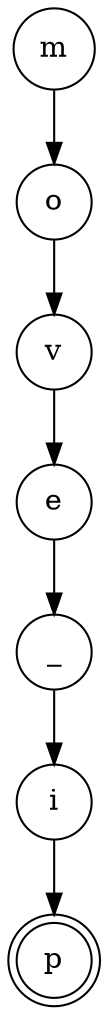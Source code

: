 digraph {   
    node [shape = doublecircle, color = black] p ;
    node [shape = circle];
    node [color= black];
    m -> o -> v -> e -> _ -> i -> p;	
}